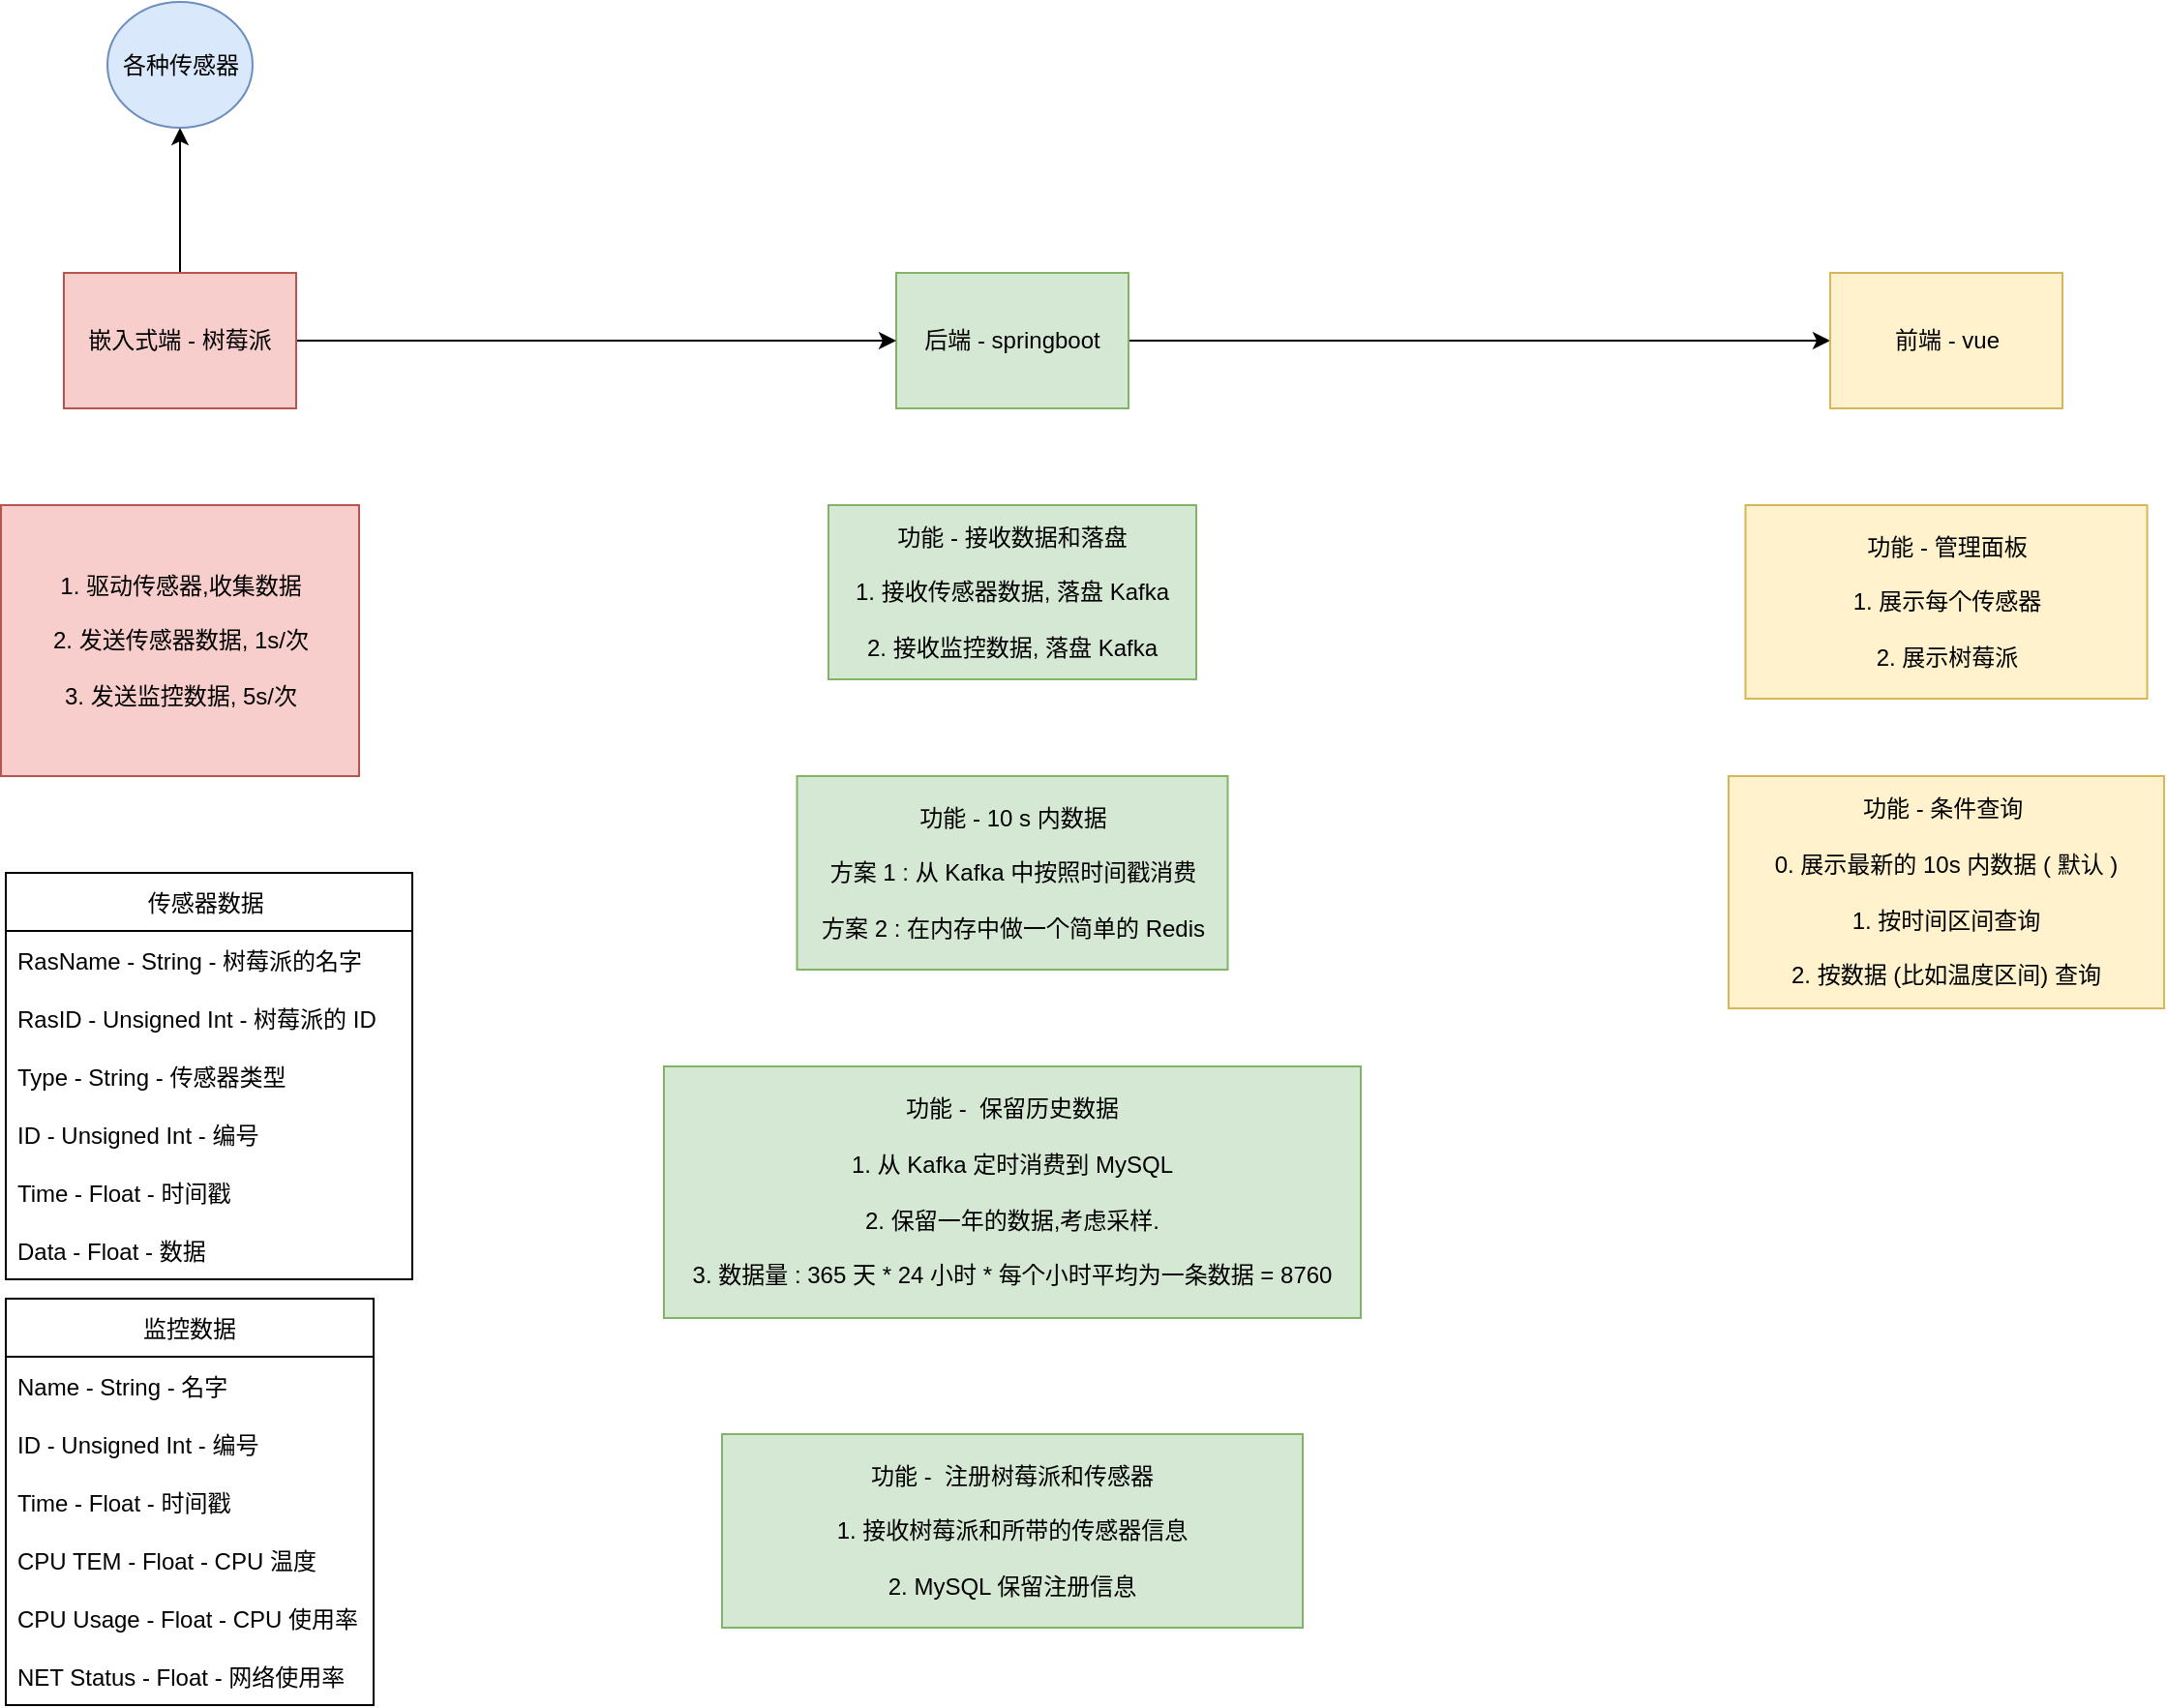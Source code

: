 <mxfile version="20.0.4" type="github">
  <diagram id="Cht4ok0Wk56tueQbOjkq" name="Page-1">
    <mxGraphModel dx="731" dy="428" grid="1" gridSize="10" guides="1" tooltips="1" connect="1" arrows="1" fold="1" page="1" pageScale="1" pageWidth="827" pageHeight="1169" math="0" shadow="0">
      <root>
        <mxCell id="0" />
        <mxCell id="1" parent="0" />
        <mxCell id="pxeNSs_42EhZOkFYyFny-7" value="" style="edgeStyle=orthogonalEdgeStyle;rounded=0;orthogonalLoop=1;jettySize=auto;html=1;" parent="1" source="9LxuOlLsE_SA18dy_-Iz-1" target="pxeNSs_42EhZOkFYyFny-6" edge="1">
          <mxGeometry relative="1" as="geometry" />
        </mxCell>
        <mxCell id="9LxuOlLsE_SA18dy_-Iz-1" value="后端 - springboot" style="rounded=0;whiteSpace=wrap;html=1;fillColor=#d5e8d4;strokeColor=#82b366;" parent="1" vertex="1">
          <mxGeometry x="470" y="200" width="120" height="70" as="geometry" />
        </mxCell>
        <mxCell id="pxeNSs_42EhZOkFYyFny-3" style="edgeStyle=orthogonalEdgeStyle;rounded=0;orthogonalLoop=1;jettySize=auto;html=1;" parent="1" source="pxeNSs_42EhZOkFYyFny-2" target="9LxuOlLsE_SA18dy_-Iz-1" edge="1">
          <mxGeometry relative="1" as="geometry" />
        </mxCell>
        <mxCell id="pxeNSs_42EhZOkFYyFny-5" value="" style="edgeStyle=orthogonalEdgeStyle;rounded=0;orthogonalLoop=1;jettySize=auto;html=1;" parent="1" source="pxeNSs_42EhZOkFYyFny-2" target="pxeNSs_42EhZOkFYyFny-4" edge="1">
          <mxGeometry relative="1" as="geometry" />
        </mxCell>
        <mxCell id="pxeNSs_42EhZOkFYyFny-2" value="嵌入式端 - 树莓派" style="rounded=0;whiteSpace=wrap;html=1;fillColor=#f8cecc;strokeColor=#b85450;" parent="1" vertex="1">
          <mxGeometry x="40" y="200" width="120" height="70" as="geometry" />
        </mxCell>
        <mxCell id="pxeNSs_42EhZOkFYyFny-4" value="各种传感器" style="ellipse;whiteSpace=wrap;html=1;fillColor=#dae8fc;strokeColor=#6c8ebf;rounded=0;" parent="1" vertex="1">
          <mxGeometry x="62.5" y="60" width="75" height="65" as="geometry" />
        </mxCell>
        <mxCell id="pxeNSs_42EhZOkFYyFny-6" value="前端 - vue" style="whiteSpace=wrap;html=1;fillColor=#fff2cc;strokeColor=#d6b656;rounded=0;" parent="1" vertex="1">
          <mxGeometry x="952.5" y="200" width="120" height="70" as="geometry" />
        </mxCell>
        <mxCell id="pxeNSs_42EhZOkFYyFny-8" value="1. 驱动传感器,收集数据&lt;br&gt;&lt;br&gt;2. 发送传感器数据, 1s/次&lt;br&gt;&lt;br&gt;3. 发送监控数据, 5s/次" style="rounded=0;whiteSpace=wrap;html=1;fillColor=#f8cecc;strokeColor=#b85450;" parent="1" vertex="1">
          <mxGeometry x="7.5" y="320" width="185" height="140" as="geometry" />
        </mxCell>
        <mxCell id="pxeNSs_42EhZOkFYyFny-13" value="功能 - 接收数据和落盘&lt;br&gt;&lt;br&gt;1. 接收传感器数据, 落盘 Kafka&lt;br&gt;&lt;br&gt;2. 接收监控数据, 落盘 Kafka" style="rounded=0;whiteSpace=wrap;html=1;fillColor=#d5e8d4;strokeColor=#82b366;" parent="1" vertex="1">
          <mxGeometry x="435" y="320" width="190" height="90" as="geometry" />
        </mxCell>
        <mxCell id="pxeNSs_42EhZOkFYyFny-15" value="功能 - 10 s 内数据&lt;br&gt;&lt;br&gt;方案 1 : 从 Kafka 中按照时间戳消费&lt;br&gt;&lt;br&gt;方案 2 : 在内存中做一个简单的 Redis" style="rounded=0;whiteSpace=wrap;html=1;fillColor=#d5e8d4;strokeColor=#82b366;" parent="1" vertex="1">
          <mxGeometry x="418.75" y="460" width="222.5" height="100" as="geometry" />
        </mxCell>
        <mxCell id="pxeNSs_42EhZOkFYyFny-16" value="功能 - 管理面板&lt;br&gt;&lt;br&gt;1. 展示每个传感器&lt;br&gt;&lt;br&gt;2. 展示树莓派" style="whiteSpace=wrap;html=1;fillColor=#fff2cc;strokeColor=#d6b656;rounded=0;" parent="1" vertex="1">
          <mxGeometry x="908.75" y="320" width="207.5" height="100" as="geometry" />
        </mxCell>
        <mxCell id="pxeNSs_42EhZOkFYyFny-17" value="功能 -&amp;nbsp; 保留历史数据&lt;br&gt;&lt;br&gt;1. 从 Kafka 定时消费到 MySQL&lt;br&gt;&lt;br&gt;2. 保留一年的数据,考虑采样.&lt;br&gt;&lt;br&gt;3. 数据量 : 365 天 * 24 小时 * 每个小时平均为一条数据 = 8760" style="rounded=0;whiteSpace=wrap;html=1;fillColor=#d5e8d4;strokeColor=#82b366;" parent="1" vertex="1">
          <mxGeometry x="350" y="610" width="360" height="130" as="geometry" />
        </mxCell>
        <mxCell id="pxeNSs_42EhZOkFYyFny-18" value="功能 - 条件查询&amp;nbsp;&lt;br&gt;&lt;br&gt;0. 展示最新的 10s 内数据 ( 默认 )&lt;br&gt;&lt;br&gt;1. 按时间区间查询&lt;br&gt;&lt;br&gt;2. 按数据 (比如温度区间) 查询" style="whiteSpace=wrap;html=1;fillColor=#fff2cc;strokeColor=#d6b656;rounded=0;" parent="1" vertex="1">
          <mxGeometry x="900" y="460" width="225" height="120" as="geometry" />
        </mxCell>
        <mxCell id="8SJZ8MJIFTa2VHCM2vhK-2" value="传感器数据 " style="swimlane;fontStyle=0;childLayout=stackLayout;horizontal=1;startSize=30;horizontalStack=0;resizeParent=1;resizeParentMax=0;resizeLast=0;collapsible=1;marginBottom=0;" parent="1" vertex="1">
          <mxGeometry x="10" y="510" width="210" height="210" as="geometry" />
        </mxCell>
        <mxCell id="ZInBEveiPSGArA7NyB_d-1" value="RasName - String - 树莓派的名字" style="text;strokeColor=none;fillColor=none;align=left;verticalAlign=middle;spacingLeft=4;spacingRight=4;overflow=hidden;points=[[0,0.5],[1,0.5]];portConstraint=eastwest;rotatable=0;" vertex="1" parent="8SJZ8MJIFTa2VHCM2vhK-2">
          <mxGeometry y="30" width="210" height="30" as="geometry" />
        </mxCell>
        <mxCell id="ZInBEveiPSGArA7NyB_d-2" value="RasID - Unsigned Int - 树莓派的 ID" style="text;strokeColor=none;fillColor=none;align=left;verticalAlign=middle;spacingLeft=4;spacingRight=4;overflow=hidden;points=[[0,0.5],[1,0.5]];portConstraint=eastwest;rotatable=0;" vertex="1" parent="8SJZ8MJIFTa2VHCM2vhK-2">
          <mxGeometry y="60" width="210" height="30" as="geometry" />
        </mxCell>
        <mxCell id="8SJZ8MJIFTa2VHCM2vhK-3" value="Type - String - 传感器类型" style="text;strokeColor=none;fillColor=none;align=left;verticalAlign=middle;spacingLeft=4;spacingRight=4;overflow=hidden;points=[[0,0.5],[1,0.5]];portConstraint=eastwest;rotatable=0;" parent="8SJZ8MJIFTa2VHCM2vhK-2" vertex="1">
          <mxGeometry y="90" width="210" height="30" as="geometry" />
        </mxCell>
        <mxCell id="8SJZ8MJIFTa2VHCM2vhK-4" value="ID - Unsigned Int - 编号" style="text;strokeColor=none;fillColor=none;align=left;verticalAlign=middle;spacingLeft=4;spacingRight=4;overflow=hidden;points=[[0,0.5],[1,0.5]];portConstraint=eastwest;rotatable=0;" parent="8SJZ8MJIFTa2VHCM2vhK-2" vertex="1">
          <mxGeometry y="120" width="210" height="30" as="geometry" />
        </mxCell>
        <mxCell id="8SJZ8MJIFTa2VHCM2vhK-5" value="Time - Float - 时间戳" style="text;strokeColor=none;fillColor=none;align=left;verticalAlign=middle;spacingLeft=4;spacingRight=4;overflow=hidden;points=[[0,0.5],[1,0.5]];portConstraint=eastwest;rotatable=0;" parent="8SJZ8MJIFTa2VHCM2vhK-2" vertex="1">
          <mxGeometry y="150" width="210" height="30" as="geometry" />
        </mxCell>
        <mxCell id="8SJZ8MJIFTa2VHCM2vhK-6" value="Data - Float - 数据" style="text;strokeColor=none;fillColor=none;align=left;verticalAlign=middle;spacingLeft=4;spacingRight=4;overflow=hidden;points=[[0,0.5],[1,0.5]];portConstraint=eastwest;rotatable=0;" parent="8SJZ8MJIFTa2VHCM2vhK-2" vertex="1">
          <mxGeometry y="180" width="210" height="30" as="geometry" />
        </mxCell>
        <mxCell id="8SJZ8MJIFTa2VHCM2vhK-7" value="监控数据" style="swimlane;fontStyle=0;childLayout=stackLayout;horizontal=1;startSize=30;horizontalStack=0;resizeParent=1;resizeParentMax=0;resizeLast=0;collapsible=1;marginBottom=0;" parent="1" vertex="1">
          <mxGeometry x="10" y="730" width="190" height="210" as="geometry" />
        </mxCell>
        <mxCell id="cNASxXU_QPt22wFQ8tFG-1" value="Name - String - 名字" style="text;strokeColor=none;fillColor=none;align=left;verticalAlign=middle;spacingLeft=4;spacingRight=4;overflow=hidden;points=[[0,0.5],[1,0.5]];portConstraint=eastwest;rotatable=0;" parent="8SJZ8MJIFTa2VHCM2vhK-7" vertex="1">
          <mxGeometry y="30" width="190" height="30" as="geometry" />
        </mxCell>
        <mxCell id="8SJZ8MJIFTa2VHCM2vhK-8" value="ID - Unsigned Int - 编号" style="text;strokeColor=none;fillColor=none;align=left;verticalAlign=middle;spacingLeft=4;spacingRight=4;overflow=hidden;points=[[0,0.5],[1,0.5]];portConstraint=eastwest;rotatable=0;" parent="8SJZ8MJIFTa2VHCM2vhK-7" vertex="1">
          <mxGeometry y="60" width="190" height="30" as="geometry" />
        </mxCell>
        <mxCell id="8SJZ8MJIFTa2VHCM2vhK-9" value="Time - Float - 时间戳" style="text;strokeColor=none;fillColor=none;align=left;verticalAlign=middle;spacingLeft=4;spacingRight=4;overflow=hidden;points=[[0,0.5],[1,0.5]];portConstraint=eastwest;rotatable=0;" parent="8SJZ8MJIFTa2VHCM2vhK-7" vertex="1">
          <mxGeometry y="90" width="190" height="30" as="geometry" />
        </mxCell>
        <mxCell id="8SJZ8MJIFTa2VHCM2vhK-11" value="CPU TEM - Float - CPU 温度" style="text;strokeColor=none;fillColor=none;align=left;verticalAlign=middle;spacingLeft=4;spacingRight=4;overflow=hidden;points=[[0,0.5],[1,0.5]];portConstraint=eastwest;rotatable=0;" parent="8SJZ8MJIFTa2VHCM2vhK-7" vertex="1">
          <mxGeometry y="120" width="190" height="30" as="geometry" />
        </mxCell>
        <mxCell id="8SJZ8MJIFTa2VHCM2vhK-12" value="CPU Usage - Float - CPU 使用率" style="text;strokeColor=none;fillColor=none;align=left;verticalAlign=middle;spacingLeft=4;spacingRight=4;overflow=hidden;points=[[0,0.5],[1,0.5]];portConstraint=eastwest;rotatable=0;" parent="8SJZ8MJIFTa2VHCM2vhK-7" vertex="1">
          <mxGeometry y="150" width="190" height="30" as="geometry" />
        </mxCell>
        <mxCell id="8SJZ8MJIFTa2VHCM2vhK-13" value="NET Status - Float - 网络使用率" style="text;strokeColor=none;fillColor=none;align=left;verticalAlign=middle;spacingLeft=4;spacingRight=4;overflow=hidden;points=[[0,0.5],[1,0.5]];portConstraint=eastwest;rotatable=0;" parent="8SJZ8MJIFTa2VHCM2vhK-7" vertex="1">
          <mxGeometry y="180" width="190" height="30" as="geometry" />
        </mxCell>
        <mxCell id="ZInBEveiPSGArA7NyB_d-3" value="功能 -&amp;nbsp; 注册树莓派和传感器&lt;br&gt;&lt;br&gt;1. 接收树莓派和所带的传感器信息&lt;br&gt;&lt;br&gt;2. MySQL 保留注册信息" style="rounded=0;whiteSpace=wrap;html=1;fillColor=#d5e8d4;strokeColor=#82b366;" vertex="1" parent="1">
          <mxGeometry x="380" y="800" width="300" height="100" as="geometry" />
        </mxCell>
      </root>
    </mxGraphModel>
  </diagram>
</mxfile>
